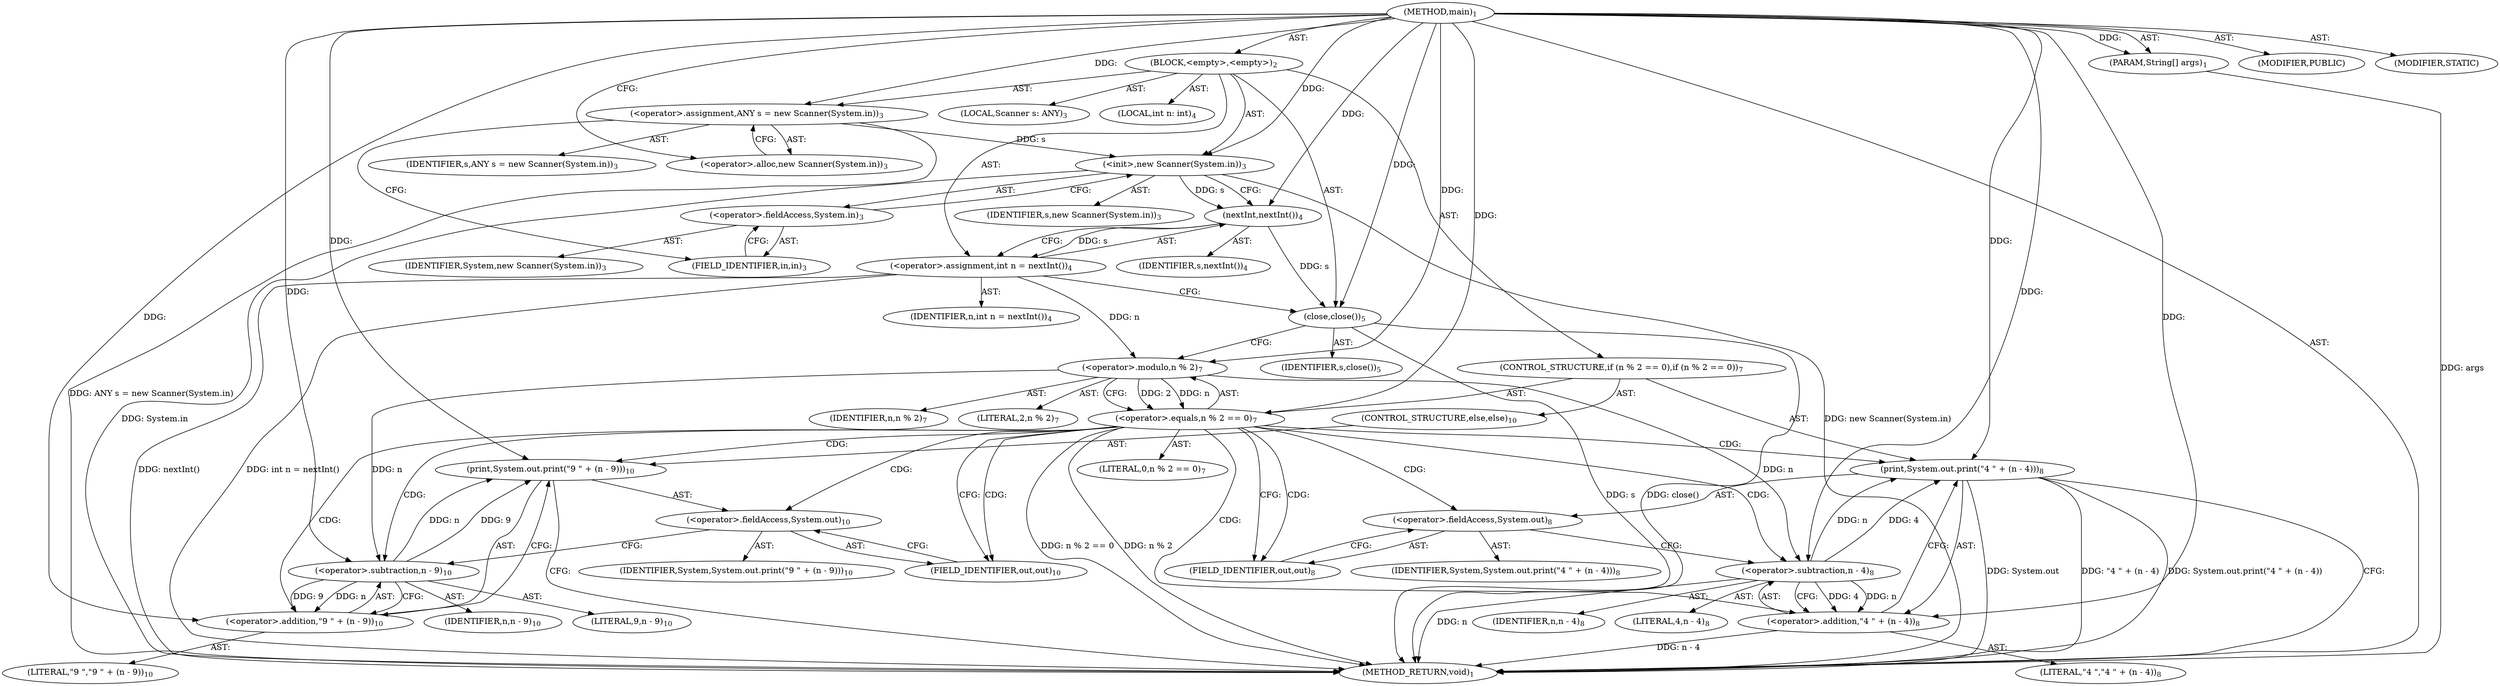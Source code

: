 digraph "main" {  
"19" [label = <(METHOD,main)<SUB>1</SUB>> ]
"20" [label = <(PARAM,String[] args)<SUB>1</SUB>> ]
"21" [label = <(BLOCK,&lt;empty&gt;,&lt;empty&gt;)<SUB>2</SUB>> ]
"4" [label = <(LOCAL,Scanner s: ANY)<SUB>3</SUB>> ]
"22" [label = <(&lt;operator&gt;.assignment,ANY s = new Scanner(System.in))<SUB>3</SUB>> ]
"23" [label = <(IDENTIFIER,s,ANY s = new Scanner(System.in))<SUB>3</SUB>> ]
"24" [label = <(&lt;operator&gt;.alloc,new Scanner(System.in))<SUB>3</SUB>> ]
"25" [label = <(&lt;init&gt;,new Scanner(System.in))<SUB>3</SUB>> ]
"3" [label = <(IDENTIFIER,s,new Scanner(System.in))<SUB>3</SUB>> ]
"26" [label = <(&lt;operator&gt;.fieldAccess,System.in)<SUB>3</SUB>> ]
"27" [label = <(IDENTIFIER,System,new Scanner(System.in))<SUB>3</SUB>> ]
"28" [label = <(FIELD_IDENTIFIER,in,in)<SUB>3</SUB>> ]
"29" [label = <(LOCAL,int n: int)<SUB>4</SUB>> ]
"30" [label = <(&lt;operator&gt;.assignment,int n = nextInt())<SUB>4</SUB>> ]
"31" [label = <(IDENTIFIER,n,int n = nextInt())<SUB>4</SUB>> ]
"32" [label = <(nextInt,nextInt())<SUB>4</SUB>> ]
"33" [label = <(IDENTIFIER,s,nextInt())<SUB>4</SUB>> ]
"34" [label = <(close,close())<SUB>5</SUB>> ]
"35" [label = <(IDENTIFIER,s,close())<SUB>5</SUB>> ]
"36" [label = <(CONTROL_STRUCTURE,if (n % 2 == 0),if (n % 2 == 0))<SUB>7</SUB>> ]
"37" [label = <(&lt;operator&gt;.equals,n % 2 == 0)<SUB>7</SUB>> ]
"38" [label = <(&lt;operator&gt;.modulo,n % 2)<SUB>7</SUB>> ]
"39" [label = <(IDENTIFIER,n,n % 2)<SUB>7</SUB>> ]
"40" [label = <(LITERAL,2,n % 2)<SUB>7</SUB>> ]
"41" [label = <(LITERAL,0,n % 2 == 0)<SUB>7</SUB>> ]
"42" [label = <(print,System.out.print(&quot;4 &quot; + (n - 4)))<SUB>8</SUB>> ]
"43" [label = <(&lt;operator&gt;.fieldAccess,System.out)<SUB>8</SUB>> ]
"44" [label = <(IDENTIFIER,System,System.out.print(&quot;4 &quot; + (n - 4)))<SUB>8</SUB>> ]
"45" [label = <(FIELD_IDENTIFIER,out,out)<SUB>8</SUB>> ]
"46" [label = <(&lt;operator&gt;.addition,&quot;4 &quot; + (n - 4))<SUB>8</SUB>> ]
"47" [label = <(LITERAL,&quot;4 &quot;,&quot;4 &quot; + (n - 4))<SUB>8</SUB>> ]
"48" [label = <(&lt;operator&gt;.subtraction,n - 4)<SUB>8</SUB>> ]
"49" [label = <(IDENTIFIER,n,n - 4)<SUB>8</SUB>> ]
"50" [label = <(LITERAL,4,n - 4)<SUB>8</SUB>> ]
"51" [label = <(CONTROL_STRUCTURE,else,else)<SUB>10</SUB>> ]
"52" [label = <(print,System.out.print(&quot;9 &quot; + (n - 9)))<SUB>10</SUB>> ]
"53" [label = <(&lt;operator&gt;.fieldAccess,System.out)<SUB>10</SUB>> ]
"54" [label = <(IDENTIFIER,System,System.out.print(&quot;9 &quot; + (n - 9)))<SUB>10</SUB>> ]
"55" [label = <(FIELD_IDENTIFIER,out,out)<SUB>10</SUB>> ]
"56" [label = <(&lt;operator&gt;.addition,&quot;9 &quot; + (n - 9))<SUB>10</SUB>> ]
"57" [label = <(LITERAL,&quot;9 &quot;,&quot;9 &quot; + (n - 9))<SUB>10</SUB>> ]
"58" [label = <(&lt;operator&gt;.subtraction,n - 9)<SUB>10</SUB>> ]
"59" [label = <(IDENTIFIER,n,n - 9)<SUB>10</SUB>> ]
"60" [label = <(LITERAL,9,n - 9)<SUB>10</SUB>> ]
"61" [label = <(MODIFIER,PUBLIC)> ]
"62" [label = <(MODIFIER,STATIC)> ]
"63" [label = <(METHOD_RETURN,void)<SUB>1</SUB>> ]
  "19" -> "20"  [ label = "AST: "] 
  "19" -> "21"  [ label = "AST: "] 
  "19" -> "61"  [ label = "AST: "] 
  "19" -> "62"  [ label = "AST: "] 
  "19" -> "63"  [ label = "AST: "] 
  "21" -> "4"  [ label = "AST: "] 
  "21" -> "22"  [ label = "AST: "] 
  "21" -> "25"  [ label = "AST: "] 
  "21" -> "29"  [ label = "AST: "] 
  "21" -> "30"  [ label = "AST: "] 
  "21" -> "34"  [ label = "AST: "] 
  "21" -> "36"  [ label = "AST: "] 
  "22" -> "23"  [ label = "AST: "] 
  "22" -> "24"  [ label = "AST: "] 
  "25" -> "3"  [ label = "AST: "] 
  "25" -> "26"  [ label = "AST: "] 
  "26" -> "27"  [ label = "AST: "] 
  "26" -> "28"  [ label = "AST: "] 
  "30" -> "31"  [ label = "AST: "] 
  "30" -> "32"  [ label = "AST: "] 
  "32" -> "33"  [ label = "AST: "] 
  "34" -> "35"  [ label = "AST: "] 
  "36" -> "37"  [ label = "AST: "] 
  "36" -> "42"  [ label = "AST: "] 
  "36" -> "51"  [ label = "AST: "] 
  "37" -> "38"  [ label = "AST: "] 
  "37" -> "41"  [ label = "AST: "] 
  "38" -> "39"  [ label = "AST: "] 
  "38" -> "40"  [ label = "AST: "] 
  "42" -> "43"  [ label = "AST: "] 
  "42" -> "46"  [ label = "AST: "] 
  "43" -> "44"  [ label = "AST: "] 
  "43" -> "45"  [ label = "AST: "] 
  "46" -> "47"  [ label = "AST: "] 
  "46" -> "48"  [ label = "AST: "] 
  "48" -> "49"  [ label = "AST: "] 
  "48" -> "50"  [ label = "AST: "] 
  "51" -> "52"  [ label = "AST: "] 
  "52" -> "53"  [ label = "AST: "] 
  "52" -> "56"  [ label = "AST: "] 
  "53" -> "54"  [ label = "AST: "] 
  "53" -> "55"  [ label = "AST: "] 
  "56" -> "57"  [ label = "AST: "] 
  "56" -> "58"  [ label = "AST: "] 
  "58" -> "59"  [ label = "AST: "] 
  "58" -> "60"  [ label = "AST: "] 
  "22" -> "28"  [ label = "CFG: "] 
  "25" -> "32"  [ label = "CFG: "] 
  "30" -> "34"  [ label = "CFG: "] 
  "34" -> "38"  [ label = "CFG: "] 
  "24" -> "22"  [ label = "CFG: "] 
  "26" -> "25"  [ label = "CFG: "] 
  "32" -> "30"  [ label = "CFG: "] 
  "37" -> "45"  [ label = "CFG: "] 
  "37" -> "55"  [ label = "CFG: "] 
  "42" -> "63"  [ label = "CFG: "] 
  "28" -> "26"  [ label = "CFG: "] 
  "38" -> "37"  [ label = "CFG: "] 
  "43" -> "48"  [ label = "CFG: "] 
  "46" -> "42"  [ label = "CFG: "] 
  "52" -> "63"  [ label = "CFG: "] 
  "45" -> "43"  [ label = "CFG: "] 
  "48" -> "46"  [ label = "CFG: "] 
  "53" -> "58"  [ label = "CFG: "] 
  "56" -> "52"  [ label = "CFG: "] 
  "55" -> "53"  [ label = "CFG: "] 
  "58" -> "56"  [ label = "CFG: "] 
  "19" -> "24"  [ label = "CFG: "] 
  "20" -> "63"  [ label = "DDG: args"] 
  "22" -> "63"  [ label = "DDG: ANY s = new Scanner(System.in)"] 
  "25" -> "63"  [ label = "DDG: System.in"] 
  "25" -> "63"  [ label = "DDG: new Scanner(System.in)"] 
  "30" -> "63"  [ label = "DDG: nextInt()"] 
  "30" -> "63"  [ label = "DDG: int n = nextInt()"] 
  "34" -> "63"  [ label = "DDG: s"] 
  "34" -> "63"  [ label = "DDG: close()"] 
  "37" -> "63"  [ label = "DDG: n % 2"] 
  "37" -> "63"  [ label = "DDG: n % 2 == 0"] 
  "42" -> "63"  [ label = "DDG: System.out"] 
  "48" -> "63"  [ label = "DDG: n"] 
  "46" -> "63"  [ label = "DDG: n - 4"] 
  "42" -> "63"  [ label = "DDG: &quot;4 &quot; + (n - 4)"] 
  "42" -> "63"  [ label = "DDG: System.out.print(&quot;4 &quot; + (n - 4))"] 
  "19" -> "20"  [ label = "DDG: "] 
  "19" -> "22"  [ label = "DDG: "] 
  "32" -> "30"  [ label = "DDG: s"] 
  "22" -> "25"  [ label = "DDG: s"] 
  "19" -> "25"  [ label = "DDG: "] 
  "32" -> "34"  [ label = "DDG: s"] 
  "19" -> "34"  [ label = "DDG: "] 
  "25" -> "32"  [ label = "DDG: s"] 
  "19" -> "32"  [ label = "DDG: "] 
  "38" -> "37"  [ label = "DDG: n"] 
  "38" -> "37"  [ label = "DDG: 2"] 
  "19" -> "37"  [ label = "DDG: "] 
  "19" -> "42"  [ label = "DDG: "] 
  "48" -> "42"  [ label = "DDG: n"] 
  "48" -> "42"  [ label = "DDG: 4"] 
  "30" -> "38"  [ label = "DDG: n"] 
  "19" -> "38"  [ label = "DDG: "] 
  "19" -> "46"  [ label = "DDG: "] 
  "48" -> "46"  [ label = "DDG: n"] 
  "48" -> "46"  [ label = "DDG: 4"] 
  "19" -> "52"  [ label = "DDG: "] 
  "58" -> "52"  [ label = "DDG: n"] 
  "58" -> "52"  [ label = "DDG: 9"] 
  "38" -> "48"  [ label = "DDG: n"] 
  "19" -> "48"  [ label = "DDG: "] 
  "19" -> "56"  [ label = "DDG: "] 
  "58" -> "56"  [ label = "DDG: n"] 
  "58" -> "56"  [ label = "DDG: 9"] 
  "38" -> "58"  [ label = "DDG: n"] 
  "19" -> "58"  [ label = "DDG: "] 
  "37" -> "48"  [ label = "CDG: "] 
  "37" -> "58"  [ label = "CDG: "] 
  "37" -> "42"  [ label = "CDG: "] 
  "37" -> "52"  [ label = "CDG: "] 
  "37" -> "55"  [ label = "CDG: "] 
  "37" -> "46"  [ label = "CDG: "] 
  "37" -> "53"  [ label = "CDG: "] 
  "37" -> "56"  [ label = "CDG: "] 
  "37" -> "45"  [ label = "CDG: "] 
  "37" -> "43"  [ label = "CDG: "] 
}
